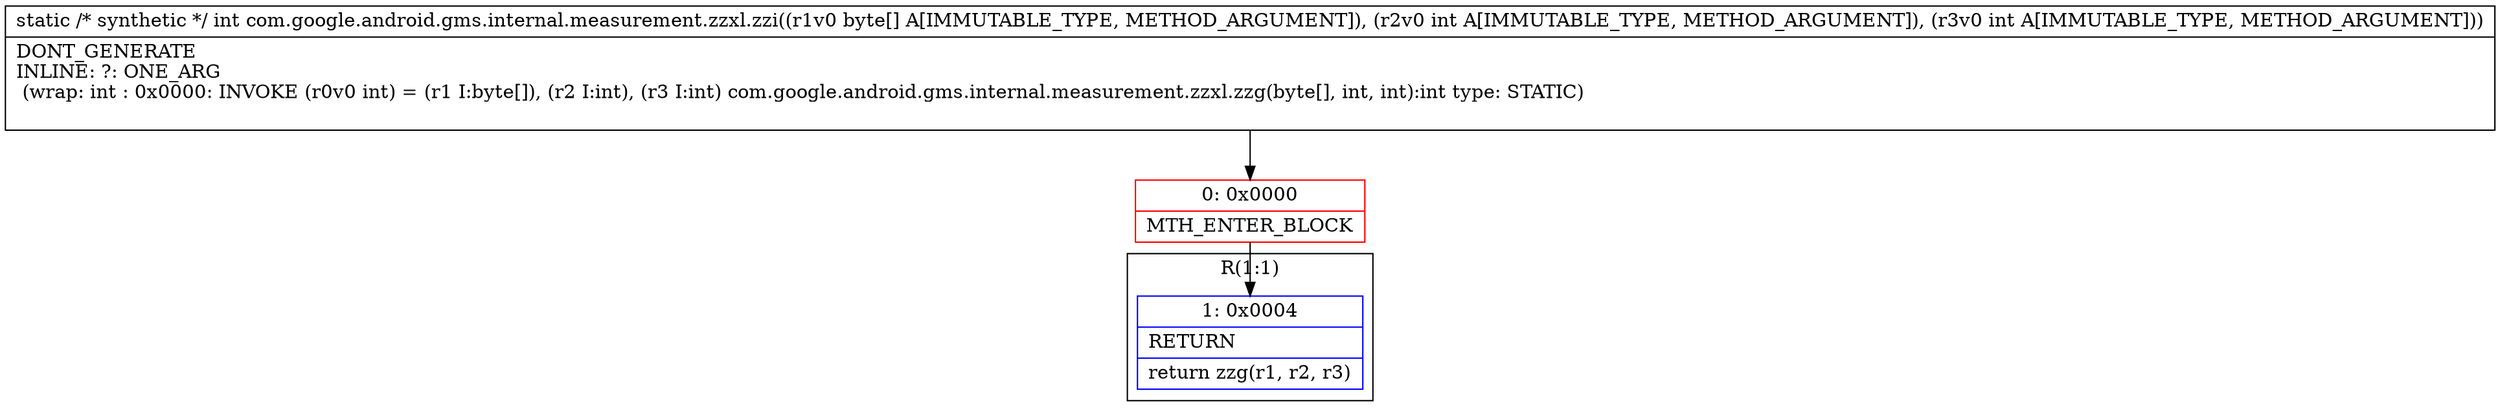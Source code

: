 digraph "CFG forcom.google.android.gms.internal.measurement.zzxl.zzi([BII)I" {
subgraph cluster_Region_304628130 {
label = "R(1:1)";
node [shape=record,color=blue];
Node_1 [shape=record,label="{1\:\ 0x0004|RETURN\l|return zzg(r1, r2, r3)\l}"];
}
Node_0 [shape=record,color=red,label="{0\:\ 0x0000|MTH_ENTER_BLOCK\l}"];
MethodNode[shape=record,label="{static \/* synthetic *\/ int com.google.android.gms.internal.measurement.zzxl.zzi((r1v0 byte[] A[IMMUTABLE_TYPE, METHOD_ARGUMENT]), (r2v0 int A[IMMUTABLE_TYPE, METHOD_ARGUMENT]), (r3v0 int A[IMMUTABLE_TYPE, METHOD_ARGUMENT]))  | DONT_GENERATE\lINLINE: ?: ONE_ARG  \l  (wrap: int : 0x0000: INVOKE  (r0v0 int) = (r1 I:byte[]), (r2 I:int), (r3 I:int) com.google.android.gms.internal.measurement.zzxl.zzg(byte[], int, int):int type: STATIC)\l\l}"];
MethodNode -> Node_0;
Node_0 -> Node_1;
}

